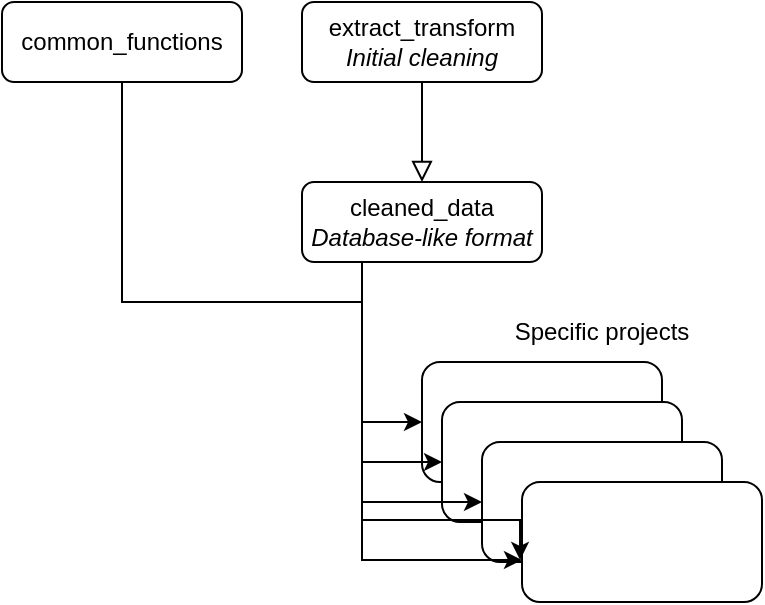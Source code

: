 <mxfile version="21.3.7" type="device">
  <diagram id="C5RBs43oDa-KdzZeNtuy" name="Page-1">
    <mxGraphModel dx="1434" dy="836" grid="1" gridSize="10" guides="1" tooltips="1" connect="1" arrows="1" fold="1" page="1" pageScale="1" pageWidth="827" pageHeight="1169" math="0" shadow="0">
      <root>
        <mxCell id="WIyWlLk6GJQsqaUBKTNV-0" />
        <mxCell id="WIyWlLk6GJQsqaUBKTNV-1" parent="WIyWlLk6GJQsqaUBKTNV-0" />
        <mxCell id="ZypryVdnKtBdLEluvS5--11" value="" style="group" vertex="1" connectable="0" parent="WIyWlLk6GJQsqaUBKTNV-1">
          <mxGeometry x="220" y="260" width="170" height="120" as="geometry" />
        </mxCell>
        <mxCell id="ZypryVdnKtBdLEluvS5--3" value="" style="rounded=1;whiteSpace=wrap;html=1;" vertex="1" parent="ZypryVdnKtBdLEluvS5--11">
          <mxGeometry width="120" height="60" as="geometry" />
        </mxCell>
        <mxCell id="ZypryVdnKtBdLEluvS5--4" value="" style="rounded=1;whiteSpace=wrap;html=1;" vertex="1" parent="ZypryVdnKtBdLEluvS5--11">
          <mxGeometry x="10" y="20" width="120" height="60" as="geometry" />
        </mxCell>
        <mxCell id="ZypryVdnKtBdLEluvS5--5" value="" style="rounded=1;whiteSpace=wrap;html=1;" vertex="1" parent="ZypryVdnKtBdLEluvS5--11">
          <mxGeometry x="30" y="40" width="120" height="60" as="geometry" />
        </mxCell>
        <mxCell id="ZypryVdnKtBdLEluvS5--6" value="" style="rounded=1;whiteSpace=wrap;html=1;" vertex="1" parent="ZypryVdnKtBdLEluvS5--11">
          <mxGeometry x="50" y="60" width="120" height="60" as="geometry" />
        </mxCell>
        <mxCell id="WIyWlLk6GJQsqaUBKTNV-2" value="" style="rounded=0;html=1;jettySize=auto;orthogonalLoop=1;fontSize=11;endArrow=block;endFill=0;endSize=8;strokeWidth=1;shadow=0;labelBackgroundColor=none;edgeStyle=orthogonalEdgeStyle;" parent="WIyWlLk6GJQsqaUBKTNV-1" source="WIyWlLk6GJQsqaUBKTNV-3" edge="1">
          <mxGeometry relative="1" as="geometry">
            <mxPoint x="220" y="170" as="targetPoint" />
          </mxGeometry>
        </mxCell>
        <mxCell id="WIyWlLk6GJQsqaUBKTNV-3" value="extract_transform&lt;br&gt;&lt;i&gt;Initial cleaning&lt;/i&gt;" style="rounded=1;whiteSpace=wrap;html=1;fontSize=12;glass=0;strokeWidth=1;shadow=0;" parent="WIyWlLk6GJQsqaUBKTNV-1" vertex="1">
          <mxGeometry x="160" y="80" width="120" height="40" as="geometry" />
        </mxCell>
        <mxCell id="ZypryVdnKtBdLEluvS5--7" style="edgeStyle=orthogonalEdgeStyle;rounded=0;orthogonalLoop=1;jettySize=auto;html=1;exitX=0.25;exitY=1;exitDx=0;exitDy=0;entryX=0;entryY=0.5;entryDx=0;entryDy=0;" edge="1" parent="WIyWlLk6GJQsqaUBKTNV-1" source="ZypryVdnKtBdLEluvS5--0" target="ZypryVdnKtBdLEluvS5--3">
          <mxGeometry relative="1" as="geometry" />
        </mxCell>
        <mxCell id="ZypryVdnKtBdLEluvS5--8" style="edgeStyle=orthogonalEdgeStyle;rounded=0;orthogonalLoop=1;jettySize=auto;html=1;exitX=0.25;exitY=1;exitDx=0;exitDy=0;entryX=0;entryY=0.5;entryDx=0;entryDy=0;" edge="1" parent="WIyWlLk6GJQsqaUBKTNV-1" source="ZypryVdnKtBdLEluvS5--0" target="ZypryVdnKtBdLEluvS5--4">
          <mxGeometry relative="1" as="geometry" />
        </mxCell>
        <mxCell id="ZypryVdnKtBdLEluvS5--9" style="edgeStyle=orthogonalEdgeStyle;rounded=0;orthogonalLoop=1;jettySize=auto;html=1;exitX=0.25;exitY=1;exitDx=0;exitDy=0;entryX=0;entryY=0.5;entryDx=0;entryDy=0;" edge="1" parent="WIyWlLk6GJQsqaUBKTNV-1" source="ZypryVdnKtBdLEluvS5--0" target="ZypryVdnKtBdLEluvS5--5">
          <mxGeometry relative="1" as="geometry" />
        </mxCell>
        <mxCell id="ZypryVdnKtBdLEluvS5--10" style="edgeStyle=orthogonalEdgeStyle;rounded=0;orthogonalLoop=1;jettySize=auto;html=1;exitX=0.25;exitY=1;exitDx=0;exitDy=0;entryX=0;entryY=0.65;entryDx=0;entryDy=0;entryPerimeter=0;" edge="1" parent="WIyWlLk6GJQsqaUBKTNV-1" source="ZypryVdnKtBdLEluvS5--0" target="ZypryVdnKtBdLEluvS5--6">
          <mxGeometry relative="1" as="geometry" />
        </mxCell>
        <mxCell id="ZypryVdnKtBdLEluvS5--0" value="cleaned_data&lt;br&gt;&lt;i&gt;Database-like format&lt;/i&gt;" style="rounded=1;whiteSpace=wrap;html=1;fontSize=12;glass=0;strokeWidth=1;shadow=0;" vertex="1" parent="WIyWlLk6GJQsqaUBKTNV-1">
          <mxGeometry x="160" y="170" width="120" height="40" as="geometry" />
        </mxCell>
        <mxCell id="ZypryVdnKtBdLEluvS5--14" style="edgeStyle=orthogonalEdgeStyle;rounded=0;orthogonalLoop=1;jettySize=auto;html=1;exitX=0.5;exitY=1;exitDx=0;exitDy=0;entryX=-0.008;entryY=0.65;entryDx=0;entryDy=0;entryPerimeter=0;" edge="1" parent="WIyWlLk6GJQsqaUBKTNV-1" source="ZypryVdnKtBdLEluvS5--13" target="ZypryVdnKtBdLEluvS5--6">
          <mxGeometry relative="1" as="geometry">
            <Array as="points">
              <mxPoint x="70" y="230" />
              <mxPoint x="190" y="230" />
              <mxPoint x="190" y="339" />
            </Array>
          </mxGeometry>
        </mxCell>
        <mxCell id="ZypryVdnKtBdLEluvS5--13" value="common_functions&lt;br&gt;" style="rounded=1;whiteSpace=wrap;html=1;fontSize=12;glass=0;strokeWidth=1;shadow=0;" vertex="1" parent="WIyWlLk6GJQsqaUBKTNV-1">
          <mxGeometry x="10" y="80" width="120" height="40" as="geometry" />
        </mxCell>
        <mxCell id="ZypryVdnKtBdLEluvS5--12" value="Specific projects" style="text;html=1;strokeColor=none;fillColor=none;align=center;verticalAlign=middle;whiteSpace=wrap;rounded=0;" vertex="1" parent="WIyWlLk6GJQsqaUBKTNV-1">
          <mxGeometry x="255" y="230" width="110" height="30" as="geometry" />
        </mxCell>
      </root>
    </mxGraphModel>
  </diagram>
</mxfile>
